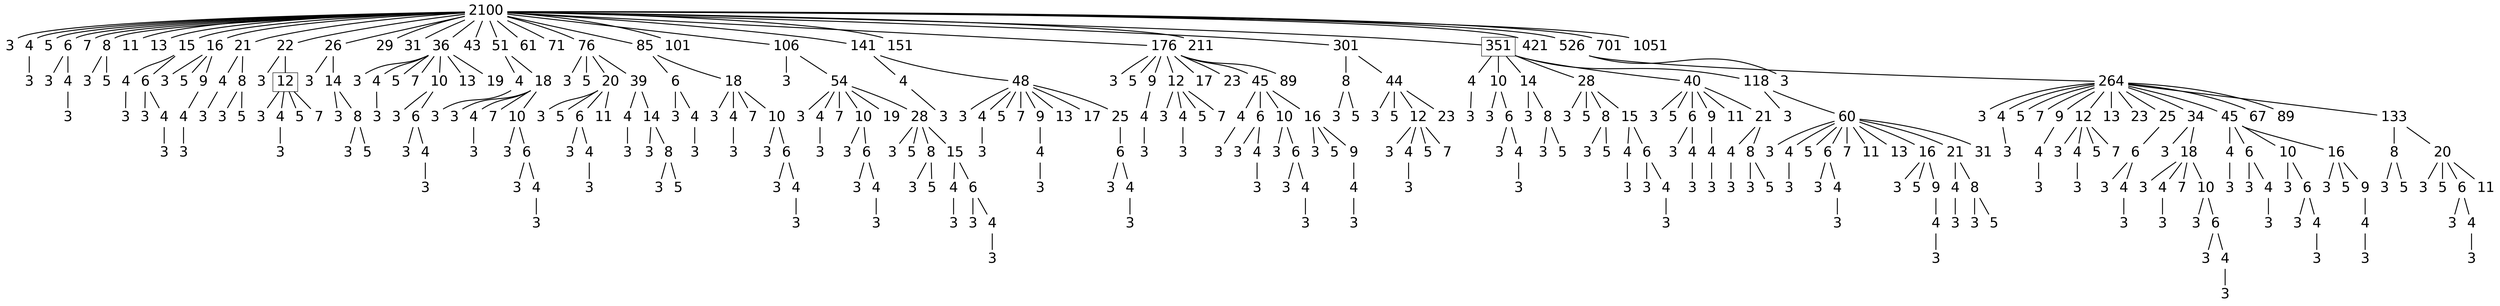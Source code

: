 digraph graph_name {
 graph[nodesep = 0.1];
 edge[dir=none, style=bold];
 node[ fontname = "Helvetica", shape = plaintext, width = 0.25, height = 0.25, fontsize=30];
s2100;
s2100_3;
s2100_4;
s2100_4_3;
s2100_5;
s2100_6;
s2100_6_3;
s2100_6_4;
s2100_6_4_3;
s2100_7;
s2100_8;
s2100_8_3;
s2100_8_5;
s2100_11;
s2100_13;
s2100_15;
s2100_15_4;
s2100_15_4_3;
s2100_15_6;
s2100_15_6_3;
s2100_15_6_4;
s2100_15_6_4_3;
s2100_16;
s2100_16_3;
s2100_16_5;
s2100_16_9;
s2100_16_9_4;
s2100_16_9_4_3;
s2100_21;
s2100_21_4;
s2100_21_4_3;
s2100_21_8;
s2100_21_8_3;
s2100_21_8_5;
s2100_22;
s2100_22_3;
s2100_22_12;
s2100_22_12_3;
s2100_22_12_4;
s2100_22_12_4_3;
s2100_22_12_5;
s2100_22_12_7;
s2100_26;
s2100_26_3;
s2100_26_14;
s2100_26_14_3;
s2100_26_14_8;
s2100_26_14_8_3;
s2100_26_14_8_5;
s2100_29;
s2100_31;
s2100_36;
s2100_36_3;
s2100_36_4;
s2100_36_4_3;
s2100_36_5;
s2100_36_7;
s2100_36_10;
s2100_36_10_3;
s2100_36_10_6;
s2100_36_10_6_3;
s2100_36_10_6_4;
s2100_36_10_6_4_3;
s2100_36_13;
s2100_36_19;
s2100_43;
s2100_51;
s2100_51_4;
s2100_51_4_3;
s2100_51_18;
s2100_51_18_3;
s2100_51_18_4;
s2100_51_18_4_3;
s2100_51_18_7;
s2100_51_18_10;
s2100_51_18_10_3;
s2100_51_18_10_6;
s2100_51_18_10_6_3;
s2100_51_18_10_6_4;
s2100_51_18_10_6_4_3;
s2100_61;
s2100_71;
s2100_76;
s2100_76_3;
s2100_76_5;
s2100_76_20;
s2100_76_20_3;
s2100_76_20_5;
s2100_76_20_6;
s2100_76_20_6_3;
s2100_76_20_6_4;
s2100_76_20_6_4_3;
s2100_76_20_11;
s2100_76_39;
s2100_76_39_4;
s2100_76_39_4_3;
s2100_76_39_14;
s2100_76_39_14_3;
s2100_76_39_14_8;
s2100_76_39_14_8_3;
s2100_76_39_14_8_5;
s2100_85;
s2100_85_6;
s2100_85_6_3;
s2100_85_6_4;
s2100_85_6_4_3;
s2100_85_18;
s2100_85_18_3;
s2100_85_18_4;
s2100_85_18_4_3;
s2100_85_18_7;
s2100_85_18_10;
s2100_85_18_10_3;
s2100_85_18_10_6;
s2100_85_18_10_6_3;
s2100_85_18_10_6_4;
s2100_85_18_10_6_4_3;
s2100_101;
s2100_106;
s2100_106_3;
s2100_106_54;
s2100_106_54_3;
s2100_106_54_4;
s2100_106_54_4_3;
s2100_106_54_7;
s2100_106_54_10;
s2100_106_54_10_3;
s2100_106_54_10_6;
s2100_106_54_10_6_3;
s2100_106_54_10_6_4;
s2100_106_54_10_6_4_3;
s2100_106_54_19;
s2100_106_54_28;
s2100_106_54_28_3;
s2100_106_54_28_5;
s2100_106_54_28_8;
s2100_106_54_28_8_3;
s2100_106_54_28_8_5;
s2100_106_54_28_15;
s2100_106_54_28_15_4;
s2100_106_54_28_15_4_3;
s2100_106_54_28_15_6;
s2100_106_54_28_15_6_3;
s2100_106_54_28_15_6_4;
s2100_106_54_28_15_6_4_3;
s2100_141;
s2100_141_4;
s2100_141_4_3;
s2100_141_48;
s2100_141_48_3;
s2100_141_48_4;
s2100_141_48_4_3;
s2100_141_48_5;
s2100_141_48_7;
s2100_141_48_9;
s2100_141_48_9_4;
s2100_141_48_9_4_3;
s2100_141_48_13;
s2100_141_48_17;
s2100_141_48_25;
s2100_141_48_25_6;
s2100_141_48_25_6_3;
s2100_141_48_25_6_4;
s2100_141_48_25_6_4_3;
s2100_151;
s2100_176;
s2100_176_3;
s2100_176_5;
s2100_176_9;
s2100_176_9_4;
s2100_176_9_4_3;
s2100_176_12;
s2100_176_12_3;
s2100_176_12_4;
s2100_176_12_4_3;
s2100_176_12_5;
s2100_176_12_7;
s2100_176_17;
s2100_176_23;
s2100_176_45;
s2100_176_45_4;
s2100_176_45_4_3;
s2100_176_45_6;
s2100_176_45_6_3;
s2100_176_45_6_4;
s2100_176_45_6_4_3;
s2100_176_45_10;
s2100_176_45_10_3;
s2100_176_45_10_6;
s2100_176_45_10_6_3;
s2100_176_45_10_6_4;
s2100_176_45_10_6_4_3;
s2100_176_45_16;
s2100_176_45_16_3;
s2100_176_45_16_5;
s2100_176_45_16_9;
s2100_176_45_16_9_4;
s2100_176_45_16_9_4_3;
s2100_176_89;
s2100_211;
s2100_301;
s2100_301_8;
s2100_301_8_3;
s2100_301_8_5;
s2100_301_44;
s2100_301_44_3;
s2100_301_44_5;
s2100_301_44_12;
s2100_301_44_12_3;
s2100_301_44_12_4;
s2100_301_44_12_4_3;
s2100_301_44_12_5;
s2100_301_44_12_7;
s2100_301_44_23;
s2100_351;
s2100_351_4;
s2100_351_4_3;
s2100_351_10;
s2100_351_10_3;
s2100_351_10_6;
s2100_351_10_6_3;
s2100_351_10_6_4;
s2100_351_10_6_4_3;
s2100_351_14;
s2100_351_14_3;
s2100_351_14_8;
s2100_351_14_8_3;
s2100_351_14_8_5;
s2100_351_28;
s2100_351_28_3;
s2100_351_28_5;
s2100_351_28_8;
s2100_351_28_8_3;
s2100_351_28_8_5;
s2100_351_28_15;
s2100_351_28_15_4;
s2100_351_28_15_4_3;
s2100_351_28_15_6;
s2100_351_28_15_6_3;
s2100_351_28_15_6_4;
s2100_351_28_15_6_4_3;
s2100_351_40;
s2100_351_40_3;
s2100_351_40_5;
s2100_351_40_6;
s2100_351_40_6_3;
s2100_351_40_6_4;
s2100_351_40_6_4_3;
s2100_351_40_9;
s2100_351_40_9_4;
s2100_351_40_9_4_3;
s2100_351_40_11;
s2100_351_40_21;
s2100_351_40_21_4;
s2100_351_40_21_4_3;
s2100_351_40_21_8;
s2100_351_40_21_8_3;
s2100_351_40_21_8_5;
s2100_351_118;
s2100_351_118_3;
s2100_351_118_60;
s2100_351_118_60_3;
s2100_351_118_60_4;
s2100_351_118_60_4_3;
s2100_351_118_60_5;
s2100_351_118_60_6;
s2100_351_118_60_6_3;
s2100_351_118_60_6_4;
s2100_351_118_60_6_4_3;
s2100_351_118_60_7;
s2100_351_118_60_11;
s2100_351_118_60_13;
s2100_351_118_60_16;
s2100_351_118_60_16_3;
s2100_351_118_60_16_5;
s2100_351_118_60_16_9;
s2100_351_118_60_16_9_4;
s2100_351_118_60_16_9_4_3;
s2100_351_118_60_21;
s2100_351_118_60_21_4;
s2100_351_118_60_21_4_3;
s2100_351_118_60_21_8;
s2100_351_118_60_21_8_3;
s2100_351_118_60_21_8_5;
s2100_351_118_60_31;
s2100_421;
s2100_526;
s2100_526_3;
s2100_526_264;
s2100_526_264_3;
s2100_526_264_4;
s2100_526_264_4_3;
s2100_526_264_5;
s2100_526_264_7;
s2100_526_264_9;
s2100_526_264_9_4;
s2100_526_264_9_4_3;
s2100_526_264_12;
s2100_526_264_12_3;
s2100_526_264_12_4;
s2100_526_264_12_4_3;
s2100_526_264_12_5;
s2100_526_264_12_7;
s2100_526_264_13;
s2100_526_264_23;
s2100_526_264_25;
s2100_526_264_25_6;
s2100_526_264_25_6_3;
s2100_526_264_25_6_4;
s2100_526_264_25_6_4_3;
s2100_526_264_34;
s2100_526_264_34_3;
s2100_526_264_34_18;
s2100_526_264_34_18_3;
s2100_526_264_34_18_4;
s2100_526_264_34_18_4_3;
s2100_526_264_34_18_7;
s2100_526_264_34_18_10;
s2100_526_264_34_18_10_3;
s2100_526_264_34_18_10_6;
s2100_526_264_34_18_10_6_3;
s2100_526_264_34_18_10_6_4;
s2100_526_264_34_18_10_6_4_3;
s2100_526_264_45;
s2100_526_264_45_4;
s2100_526_264_45_4_3;
s2100_526_264_45_6;
s2100_526_264_45_6_3;
s2100_526_264_45_6_4;
s2100_526_264_45_6_4_3;
s2100_526_264_45_10;
s2100_526_264_45_10_3;
s2100_526_264_45_10_6;
s2100_526_264_45_10_6_3;
s2100_526_264_45_10_6_4;
s2100_526_264_45_10_6_4_3;
s2100_526_264_45_16;
s2100_526_264_45_16_3;
s2100_526_264_45_16_5;
s2100_526_264_45_16_9;
s2100_526_264_45_16_9_4;
s2100_526_264_45_16_9_4_3;
s2100_526_264_67;
s2100_526_264_89;
s2100_526_264_133;
s2100_526_264_133_8;
s2100_526_264_133_8_3;
s2100_526_264_133_8_5;
s2100_526_264_133_20;
s2100_526_264_133_20_3;
s2100_526_264_133_20_5;
s2100_526_264_133_20_6;
s2100_526_264_133_20_6_3;
s2100_526_264_133_20_6_4;
s2100_526_264_133_20_6_4_3;
s2100_526_264_133_20_11;
s2100_701;
s2100_1051;
s2100[label="2100" ];
s2100->s2100_3;
s2100_3[label="3" ];
s2100->s2100_4;
s2100_4[label="4" ];
s2100_4->s2100_4_3;
s2100_4_3[label="3" ];
s2100->s2100_5;
s2100_5[label="5" ];
s2100->s2100_6;
s2100_6[label="6" ];
s2100_6->s2100_6_3;
s2100_6_3[label="3" ];
s2100_6->s2100_6_4;
s2100_6_4[label="4" ];
s2100_6_4->s2100_6_4_3;
s2100_6_4_3[label="3" ];
s2100->s2100_7;
s2100_7[label="7" ];
s2100->s2100_8;
s2100_8[label="8" ];
s2100_8->s2100_8_3;
s2100_8_3[label="3" ];
s2100_8->s2100_8_5;
s2100_8_5[label="5" ];
s2100->s2100_11;
s2100_11[label="11" ];
s2100->s2100_13;
s2100_13[label="13" ];
s2100->s2100_15;
s2100_15[label="15" ];
s2100_15->s2100_15_4;
s2100_15_4[label="4" ];
s2100_15_4->s2100_15_4_3;
s2100_15_4_3[label="3" ];
s2100_15->s2100_15_6;
s2100_15_6[label="6" ];
s2100_15_6->s2100_15_6_3;
s2100_15_6_3[label="3" ];
s2100_15_6->s2100_15_6_4;
s2100_15_6_4[label="4" ];
s2100_15_6_4->s2100_15_6_4_3;
s2100_15_6_4_3[label="3" ];
s2100->s2100_16;
s2100_16[label="16" ];
s2100_16->s2100_16_3;
s2100_16_3[label="3" ];
s2100_16->s2100_16_5;
s2100_16_5[label="5" ];
s2100_16->s2100_16_9;
s2100_16_9[label="9" ];
s2100_16_9->s2100_16_9_4;
s2100_16_9_4[label="4" ];
s2100_16_9_4->s2100_16_9_4_3;
s2100_16_9_4_3[label="3" ];
s2100->s2100_21;
s2100_21[label="21" ];
s2100_21->s2100_21_4;
s2100_21_4[label="4" ];
s2100_21_4->s2100_21_4_3;
s2100_21_4_3[label="3" ];
s2100_21->s2100_21_8;
s2100_21_8[label="8" ];
s2100_21_8->s2100_21_8_3;
s2100_21_8_3[label="3" ];
s2100_21_8->s2100_21_8_5;
s2100_21_8_5[label="5" ];
s2100->s2100_22;
s2100_22[label="22" ];
s2100_22->s2100_22_3;
s2100_22_3[label="3" ];
s2100_22->s2100_22_12;
s2100_22_12[label="12" ;shape=box];
s2100_22_12->s2100_22_12_3;
s2100_22_12_3[label="3" ];
s2100_22_12->s2100_22_12_4;
s2100_22_12_4[label="4" ];
s2100_22_12_4->s2100_22_12_4_3;
s2100_22_12_4_3[label="3" ];
s2100_22_12->s2100_22_12_5;
s2100_22_12_5[label="5" ];
s2100_22_12->s2100_22_12_7;
s2100_22_12_7[label="7" ];
s2100->s2100_26;
s2100_26[label="26" ];
s2100_26->s2100_26_3;
s2100_26_3[label="3" ];
s2100_26->s2100_26_14;
s2100_26_14[label="14" ];
s2100_26_14->s2100_26_14_3;
s2100_26_14_3[label="3" ];
s2100_26_14->s2100_26_14_8;
s2100_26_14_8[label="8" ];
s2100_26_14_8->s2100_26_14_8_3;
s2100_26_14_8_3[label="3" ];
s2100_26_14_8->s2100_26_14_8_5;
s2100_26_14_8_5[label="5" ];
s2100->s2100_29;
s2100_29[label="29" ];
s2100->s2100_31;
s2100_31[label="31" ];
s2100->s2100_36;
s2100_36[label="36" ];
s2100_36->s2100_36_3;
s2100_36_3[label="3" ];
s2100_36->s2100_36_4;
s2100_36_4[label="4" ];
s2100_36_4->s2100_36_4_3;
s2100_36_4_3[label="3" ];
s2100_36->s2100_36_5;
s2100_36_5[label="5" ];
s2100_36->s2100_36_7;
s2100_36_7[label="7" ];
s2100_36->s2100_36_10;
s2100_36_10[label="10" ];
s2100_36_10->s2100_36_10_3;
s2100_36_10_3[label="3" ];
s2100_36_10->s2100_36_10_6;
s2100_36_10_6[label="6" ];
s2100_36_10_6->s2100_36_10_6_3;
s2100_36_10_6_3[label="3" ];
s2100_36_10_6->s2100_36_10_6_4;
s2100_36_10_6_4[label="4" ];
s2100_36_10_6_4->s2100_36_10_6_4_3;
s2100_36_10_6_4_3[label="3" ];
s2100_36->s2100_36_13;
s2100_36_13[label="13" ];
s2100_36->s2100_36_19;
s2100_36_19[label="19" ];
s2100->s2100_43;
s2100_43[label="43" ];
s2100->s2100_51;
s2100_51[label="51" ];
s2100_51->s2100_51_4;
s2100_51_4[label="4" ];
s2100_51_4->s2100_51_4_3;
s2100_51_4_3[label="3" ];
s2100_51->s2100_51_18;
s2100_51_18[label="18" ];
s2100_51_18->s2100_51_18_3;
s2100_51_18_3[label="3" ];
s2100_51_18->s2100_51_18_4;
s2100_51_18_4[label="4" ];
s2100_51_18_4->s2100_51_18_4_3;
s2100_51_18_4_3[label="3" ];
s2100_51_18->s2100_51_18_7;
s2100_51_18_7[label="7" ];
s2100_51_18->s2100_51_18_10;
s2100_51_18_10[label="10" ];
s2100_51_18_10->s2100_51_18_10_3;
s2100_51_18_10_3[label="3" ];
s2100_51_18_10->s2100_51_18_10_6;
s2100_51_18_10_6[label="6" ];
s2100_51_18_10_6->s2100_51_18_10_6_3;
s2100_51_18_10_6_3[label="3" ];
s2100_51_18_10_6->s2100_51_18_10_6_4;
s2100_51_18_10_6_4[label="4" ];
s2100_51_18_10_6_4->s2100_51_18_10_6_4_3;
s2100_51_18_10_6_4_3[label="3" ];
s2100->s2100_61;
s2100_61[label="61" ];
s2100->s2100_71;
s2100_71[label="71" ];
s2100->s2100_76;
s2100_76[label="76" ];
s2100_76->s2100_76_3;
s2100_76_3[label="3" ];
s2100_76->s2100_76_5;
s2100_76_5[label="5" ];
s2100_76->s2100_76_20;
s2100_76_20[label="20" ];
s2100_76_20->s2100_76_20_3;
s2100_76_20_3[label="3" ];
s2100_76_20->s2100_76_20_5;
s2100_76_20_5[label="5" ];
s2100_76_20->s2100_76_20_6;
s2100_76_20_6[label="6" ];
s2100_76_20_6->s2100_76_20_6_3;
s2100_76_20_6_3[label="3" ];
s2100_76_20_6->s2100_76_20_6_4;
s2100_76_20_6_4[label="4" ];
s2100_76_20_6_4->s2100_76_20_6_4_3;
s2100_76_20_6_4_3[label="3" ];
s2100_76_20->s2100_76_20_11;
s2100_76_20_11[label="11" ];
s2100_76->s2100_76_39;
s2100_76_39[label="39" ];
s2100_76_39->s2100_76_39_4;
s2100_76_39_4[label="4" ];
s2100_76_39_4->s2100_76_39_4_3;
s2100_76_39_4_3[label="3" ];
s2100_76_39->s2100_76_39_14;
s2100_76_39_14[label="14" ];
s2100_76_39_14->s2100_76_39_14_3;
s2100_76_39_14_3[label="3" ];
s2100_76_39_14->s2100_76_39_14_8;
s2100_76_39_14_8[label="8" ];
s2100_76_39_14_8->s2100_76_39_14_8_3;
s2100_76_39_14_8_3[label="3" ];
s2100_76_39_14_8->s2100_76_39_14_8_5;
s2100_76_39_14_8_5[label="5" ];
s2100->s2100_85;
s2100_85[label="85" ];
s2100_85->s2100_85_6;
s2100_85_6[label="6" ];
s2100_85_6->s2100_85_6_3;
s2100_85_6_3[label="3" ];
s2100_85_6->s2100_85_6_4;
s2100_85_6_4[label="4" ];
s2100_85_6_4->s2100_85_6_4_3;
s2100_85_6_4_3[label="3" ];
s2100_85->s2100_85_18;
s2100_85_18[label="18" ];
s2100_85_18->s2100_85_18_3;
s2100_85_18_3[label="3" ];
s2100_85_18->s2100_85_18_4;
s2100_85_18_4[label="4" ];
s2100_85_18_4->s2100_85_18_4_3;
s2100_85_18_4_3[label="3" ];
s2100_85_18->s2100_85_18_7;
s2100_85_18_7[label="7" ];
s2100_85_18->s2100_85_18_10;
s2100_85_18_10[label="10" ];
s2100_85_18_10->s2100_85_18_10_3;
s2100_85_18_10_3[label="3" ];
s2100_85_18_10->s2100_85_18_10_6;
s2100_85_18_10_6[label="6" ];
s2100_85_18_10_6->s2100_85_18_10_6_3;
s2100_85_18_10_6_3[label="3" ];
s2100_85_18_10_6->s2100_85_18_10_6_4;
s2100_85_18_10_6_4[label="4" ];
s2100_85_18_10_6_4->s2100_85_18_10_6_4_3;
s2100_85_18_10_6_4_3[label="3" ];
s2100->s2100_101;
s2100_101[label="101" ];
s2100->s2100_106;
s2100_106[label="106" ];
s2100_106->s2100_106_3;
s2100_106_3[label="3" ];
s2100_106->s2100_106_54;
s2100_106_54[label="54" ];
s2100_106_54->s2100_106_54_3;
s2100_106_54_3[label="3" ];
s2100_106_54->s2100_106_54_4;
s2100_106_54_4[label="4" ];
s2100_106_54_4->s2100_106_54_4_3;
s2100_106_54_4_3[label="3" ];
s2100_106_54->s2100_106_54_7;
s2100_106_54_7[label="7" ];
s2100_106_54->s2100_106_54_10;
s2100_106_54_10[label="10" ];
s2100_106_54_10->s2100_106_54_10_3;
s2100_106_54_10_3[label="3" ];
s2100_106_54_10->s2100_106_54_10_6;
s2100_106_54_10_6[label="6" ];
s2100_106_54_10_6->s2100_106_54_10_6_3;
s2100_106_54_10_6_3[label="3" ];
s2100_106_54_10_6->s2100_106_54_10_6_4;
s2100_106_54_10_6_4[label="4" ];
s2100_106_54_10_6_4->s2100_106_54_10_6_4_3;
s2100_106_54_10_6_4_3[label="3" ];
s2100_106_54->s2100_106_54_19;
s2100_106_54_19[label="19" ];
s2100_106_54->s2100_106_54_28;
s2100_106_54_28[label="28" ];
s2100_106_54_28->s2100_106_54_28_3;
s2100_106_54_28_3[label="3" ];
s2100_106_54_28->s2100_106_54_28_5;
s2100_106_54_28_5[label="5" ];
s2100_106_54_28->s2100_106_54_28_8;
s2100_106_54_28_8[label="8" ];
s2100_106_54_28_8->s2100_106_54_28_8_3;
s2100_106_54_28_8_3[label="3" ];
s2100_106_54_28_8->s2100_106_54_28_8_5;
s2100_106_54_28_8_5[label="5" ];
s2100_106_54_28->s2100_106_54_28_15;
s2100_106_54_28_15[label="15" ];
s2100_106_54_28_15->s2100_106_54_28_15_4;
s2100_106_54_28_15_4[label="4" ];
s2100_106_54_28_15_4->s2100_106_54_28_15_4_3;
s2100_106_54_28_15_4_3[label="3" ];
s2100_106_54_28_15->s2100_106_54_28_15_6;
s2100_106_54_28_15_6[label="6" ];
s2100_106_54_28_15_6->s2100_106_54_28_15_6_3;
s2100_106_54_28_15_6_3[label="3" ];
s2100_106_54_28_15_6->s2100_106_54_28_15_6_4;
s2100_106_54_28_15_6_4[label="4" ];
s2100_106_54_28_15_6_4->s2100_106_54_28_15_6_4_3;
s2100_106_54_28_15_6_4_3[label="3" ];
s2100->s2100_141;
s2100_141[label="141" ];
s2100_141->s2100_141_4;
s2100_141_4[label="4" ];
s2100_141_4->s2100_141_4_3;
s2100_141_4_3[label="3" ];
s2100_141->s2100_141_48;
s2100_141_48[label="48" ];
s2100_141_48->s2100_141_48_3;
s2100_141_48_3[label="3" ];
s2100_141_48->s2100_141_48_4;
s2100_141_48_4[label="4" ];
s2100_141_48_4->s2100_141_48_4_3;
s2100_141_48_4_3[label="3" ];
s2100_141_48->s2100_141_48_5;
s2100_141_48_5[label="5" ];
s2100_141_48->s2100_141_48_7;
s2100_141_48_7[label="7" ];
s2100_141_48->s2100_141_48_9;
s2100_141_48_9[label="9" ];
s2100_141_48_9->s2100_141_48_9_4;
s2100_141_48_9_4[label="4" ];
s2100_141_48_9_4->s2100_141_48_9_4_3;
s2100_141_48_9_4_3[label="3" ];
s2100_141_48->s2100_141_48_13;
s2100_141_48_13[label="13" ];
s2100_141_48->s2100_141_48_17;
s2100_141_48_17[label="17" ];
s2100_141_48->s2100_141_48_25;
s2100_141_48_25[label="25" ];
s2100_141_48_25->s2100_141_48_25_6;
s2100_141_48_25_6[label="6" ];
s2100_141_48_25_6->s2100_141_48_25_6_3;
s2100_141_48_25_6_3[label="3" ];
s2100_141_48_25_6->s2100_141_48_25_6_4;
s2100_141_48_25_6_4[label="4" ];
s2100_141_48_25_6_4->s2100_141_48_25_6_4_3;
s2100_141_48_25_6_4_3[label="3" ];
s2100->s2100_151;
s2100_151[label="151" ];
s2100->s2100_176;
s2100_176[label="176" ];
s2100_176->s2100_176_3;
s2100_176_3[label="3" ];
s2100_176->s2100_176_5;
s2100_176_5[label="5" ];
s2100_176->s2100_176_9;
s2100_176_9[label="9" ];
s2100_176_9->s2100_176_9_4;
s2100_176_9_4[label="4" ];
s2100_176_9_4->s2100_176_9_4_3;
s2100_176_9_4_3[label="3" ];
s2100_176->s2100_176_12;
s2100_176_12[label="12" ];
s2100_176_12->s2100_176_12_3;
s2100_176_12_3[label="3" ];
s2100_176_12->s2100_176_12_4;
s2100_176_12_4[label="4" ];
s2100_176_12_4->s2100_176_12_4_3;
s2100_176_12_4_3[label="3" ];
s2100_176_12->s2100_176_12_5;
s2100_176_12_5[label="5" ];
s2100_176_12->s2100_176_12_7;
s2100_176_12_7[label="7" ];
s2100_176->s2100_176_17;
s2100_176_17[label="17" ];
s2100_176->s2100_176_23;
s2100_176_23[label="23" ];
s2100_176->s2100_176_45;
s2100_176_45[label="45" ];
s2100_176_45->s2100_176_45_4;
s2100_176_45_4[label="4" ];
s2100_176_45_4->s2100_176_45_4_3;
s2100_176_45_4_3[label="3" ];
s2100_176_45->s2100_176_45_6;
s2100_176_45_6[label="6" ];
s2100_176_45_6->s2100_176_45_6_3;
s2100_176_45_6_3[label="3" ];
s2100_176_45_6->s2100_176_45_6_4;
s2100_176_45_6_4[label="4" ];
s2100_176_45_6_4->s2100_176_45_6_4_3;
s2100_176_45_6_4_3[label="3" ];
s2100_176_45->s2100_176_45_10;
s2100_176_45_10[label="10" ];
s2100_176_45_10->s2100_176_45_10_3;
s2100_176_45_10_3[label="3" ];
s2100_176_45_10->s2100_176_45_10_6;
s2100_176_45_10_6[label="6" ];
s2100_176_45_10_6->s2100_176_45_10_6_3;
s2100_176_45_10_6_3[label="3" ];
s2100_176_45_10_6->s2100_176_45_10_6_4;
s2100_176_45_10_6_4[label="4" ];
s2100_176_45_10_6_4->s2100_176_45_10_6_4_3;
s2100_176_45_10_6_4_3[label="3" ];
s2100_176_45->s2100_176_45_16;
s2100_176_45_16[label="16" ];
s2100_176_45_16->s2100_176_45_16_3;
s2100_176_45_16_3[label="3" ];
s2100_176_45_16->s2100_176_45_16_5;
s2100_176_45_16_5[label="5" ];
s2100_176_45_16->s2100_176_45_16_9;
s2100_176_45_16_9[label="9" ];
s2100_176_45_16_9->s2100_176_45_16_9_4;
s2100_176_45_16_9_4[label="4" ];
s2100_176_45_16_9_4->s2100_176_45_16_9_4_3;
s2100_176_45_16_9_4_3[label="3" ];
s2100_176->s2100_176_89;
s2100_176_89[label="89" ];
s2100->s2100_211;
s2100_211[label="211" ];
s2100->s2100_301;
s2100_301[label="301" ];
s2100_301->s2100_301_8;
s2100_301_8[label="8" ];
s2100_301_8->s2100_301_8_3;
s2100_301_8_3[label="3" ];
s2100_301_8->s2100_301_8_5;
s2100_301_8_5[label="5" ];
s2100_301->s2100_301_44;
s2100_301_44[label="44" ];
s2100_301_44->s2100_301_44_3;
s2100_301_44_3[label="3" ];
s2100_301_44->s2100_301_44_5;
s2100_301_44_5[label="5" ];
s2100_301_44->s2100_301_44_12;
s2100_301_44_12[label="12" ];
s2100_301_44_12->s2100_301_44_12_3;
s2100_301_44_12_3[label="3" ];
s2100_301_44_12->s2100_301_44_12_4;
s2100_301_44_12_4[label="4" ];
s2100_301_44_12_4->s2100_301_44_12_4_3;
s2100_301_44_12_4_3[label="3" ];
s2100_301_44_12->s2100_301_44_12_5;
s2100_301_44_12_5[label="5" ];
s2100_301_44_12->s2100_301_44_12_7;
s2100_301_44_12_7[label="7" ];
s2100_301_44->s2100_301_44_23;
s2100_301_44_23[label="23" ];
s2100->s2100_351;
s2100_351[label="351" ;shape=box];
s2100_351->s2100_351_4;
s2100_351_4[label="4" ];
s2100_351_4->s2100_351_4_3;
s2100_351_4_3[label="3" ];
s2100_351->s2100_351_10;
s2100_351_10[label="10" ];
s2100_351_10->s2100_351_10_3;
s2100_351_10_3[label="3" ];
s2100_351_10->s2100_351_10_6;
s2100_351_10_6[label="6" ];
s2100_351_10_6->s2100_351_10_6_3;
s2100_351_10_6_3[label="3" ];
s2100_351_10_6->s2100_351_10_6_4;
s2100_351_10_6_4[label="4" ];
s2100_351_10_6_4->s2100_351_10_6_4_3;
s2100_351_10_6_4_3[label="3" ];
s2100_351->s2100_351_14;
s2100_351_14[label="14" ];
s2100_351_14->s2100_351_14_3;
s2100_351_14_3[label="3" ];
s2100_351_14->s2100_351_14_8;
s2100_351_14_8[label="8" ];
s2100_351_14_8->s2100_351_14_8_3;
s2100_351_14_8_3[label="3" ];
s2100_351_14_8->s2100_351_14_8_5;
s2100_351_14_8_5[label="5" ];
s2100_351->s2100_351_28;
s2100_351_28[label="28" ];
s2100_351_28->s2100_351_28_3;
s2100_351_28_3[label="3" ];
s2100_351_28->s2100_351_28_5;
s2100_351_28_5[label="5" ];
s2100_351_28->s2100_351_28_8;
s2100_351_28_8[label="8" ];
s2100_351_28_8->s2100_351_28_8_3;
s2100_351_28_8_3[label="3" ];
s2100_351_28_8->s2100_351_28_8_5;
s2100_351_28_8_5[label="5" ];
s2100_351_28->s2100_351_28_15;
s2100_351_28_15[label="15" ];
s2100_351_28_15->s2100_351_28_15_4;
s2100_351_28_15_4[label="4" ];
s2100_351_28_15_4->s2100_351_28_15_4_3;
s2100_351_28_15_4_3[label="3" ];
s2100_351_28_15->s2100_351_28_15_6;
s2100_351_28_15_6[label="6" ];
s2100_351_28_15_6->s2100_351_28_15_6_3;
s2100_351_28_15_6_3[label="3" ];
s2100_351_28_15_6->s2100_351_28_15_6_4;
s2100_351_28_15_6_4[label="4" ];
s2100_351_28_15_6_4->s2100_351_28_15_6_4_3;
s2100_351_28_15_6_4_3[label="3" ];
s2100_351->s2100_351_40;
s2100_351_40[label="40" ];
s2100_351_40->s2100_351_40_3;
s2100_351_40_3[label="3" ];
s2100_351_40->s2100_351_40_5;
s2100_351_40_5[label="5" ];
s2100_351_40->s2100_351_40_6;
s2100_351_40_6[label="6" ];
s2100_351_40_6->s2100_351_40_6_3;
s2100_351_40_6_3[label="3" ];
s2100_351_40_6->s2100_351_40_6_4;
s2100_351_40_6_4[label="4" ];
s2100_351_40_6_4->s2100_351_40_6_4_3;
s2100_351_40_6_4_3[label="3" ];
s2100_351_40->s2100_351_40_9;
s2100_351_40_9[label="9" ];
s2100_351_40_9->s2100_351_40_9_4;
s2100_351_40_9_4[label="4" ];
s2100_351_40_9_4->s2100_351_40_9_4_3;
s2100_351_40_9_4_3[label="3" ];
s2100_351_40->s2100_351_40_11;
s2100_351_40_11[label="11" ];
s2100_351_40->s2100_351_40_21;
s2100_351_40_21[label="21" ];
s2100_351_40_21->s2100_351_40_21_4;
s2100_351_40_21_4[label="4" ];
s2100_351_40_21_4->s2100_351_40_21_4_3;
s2100_351_40_21_4_3[label="3" ];
s2100_351_40_21->s2100_351_40_21_8;
s2100_351_40_21_8[label="8" ];
s2100_351_40_21_8->s2100_351_40_21_8_3;
s2100_351_40_21_8_3[label="3" ];
s2100_351_40_21_8->s2100_351_40_21_8_5;
s2100_351_40_21_8_5[label="5" ];
s2100_351->s2100_351_118;
s2100_351_118[label="118" ];
s2100_351_118->s2100_351_118_3;
s2100_351_118_3[label="3" ];
s2100_351_118->s2100_351_118_60;
s2100_351_118_60[label="60" ];
s2100_351_118_60->s2100_351_118_60_3;
s2100_351_118_60_3[label="3" ];
s2100_351_118_60->s2100_351_118_60_4;
s2100_351_118_60_4[label="4" ];
s2100_351_118_60_4->s2100_351_118_60_4_3;
s2100_351_118_60_4_3[label="3" ];
s2100_351_118_60->s2100_351_118_60_5;
s2100_351_118_60_5[label="5" ];
s2100_351_118_60->s2100_351_118_60_6;
s2100_351_118_60_6[label="6" ];
s2100_351_118_60_6->s2100_351_118_60_6_3;
s2100_351_118_60_6_3[label="3" ];
s2100_351_118_60_6->s2100_351_118_60_6_4;
s2100_351_118_60_6_4[label="4" ];
s2100_351_118_60_6_4->s2100_351_118_60_6_4_3;
s2100_351_118_60_6_4_3[label="3" ];
s2100_351_118_60->s2100_351_118_60_7;
s2100_351_118_60_7[label="7" ];
s2100_351_118_60->s2100_351_118_60_11;
s2100_351_118_60_11[label="11" ];
s2100_351_118_60->s2100_351_118_60_13;
s2100_351_118_60_13[label="13" ];
s2100_351_118_60->s2100_351_118_60_16;
s2100_351_118_60_16[label="16" ];
s2100_351_118_60_16->s2100_351_118_60_16_3;
s2100_351_118_60_16_3[label="3" ];
s2100_351_118_60_16->s2100_351_118_60_16_5;
s2100_351_118_60_16_5[label="5" ];
s2100_351_118_60_16->s2100_351_118_60_16_9;
s2100_351_118_60_16_9[label="9" ];
s2100_351_118_60_16_9->s2100_351_118_60_16_9_4;
s2100_351_118_60_16_9_4[label="4" ];
s2100_351_118_60_16_9_4->s2100_351_118_60_16_9_4_3;
s2100_351_118_60_16_9_4_3[label="3" ];
s2100_351_118_60->s2100_351_118_60_21;
s2100_351_118_60_21[label="21" ];
s2100_351_118_60_21->s2100_351_118_60_21_4;
s2100_351_118_60_21_4[label="4" ];
s2100_351_118_60_21_4->s2100_351_118_60_21_4_3;
s2100_351_118_60_21_4_3[label="3" ];
s2100_351_118_60_21->s2100_351_118_60_21_8;
s2100_351_118_60_21_8[label="8" ];
s2100_351_118_60_21_8->s2100_351_118_60_21_8_3;
s2100_351_118_60_21_8_3[label="3" ];
s2100_351_118_60_21_8->s2100_351_118_60_21_8_5;
s2100_351_118_60_21_8_5[label="5" ];
s2100_351_118_60->s2100_351_118_60_31;
s2100_351_118_60_31[label="31" ];
s2100->s2100_421;
s2100_421[label="421" ];
s2100->s2100_526;
s2100_526[label="526" ];
s2100_526->s2100_526_3;
s2100_526_3[label="3" ];
s2100_526->s2100_526_264;
s2100_526_264[label="264" ];
s2100_526_264->s2100_526_264_3;
s2100_526_264_3[label="3" ];
s2100_526_264->s2100_526_264_4;
s2100_526_264_4[label="4" ];
s2100_526_264_4->s2100_526_264_4_3;
s2100_526_264_4_3[label="3" ];
s2100_526_264->s2100_526_264_5;
s2100_526_264_5[label="5" ];
s2100_526_264->s2100_526_264_7;
s2100_526_264_7[label="7" ];
s2100_526_264->s2100_526_264_9;
s2100_526_264_9[label="9" ];
s2100_526_264_9->s2100_526_264_9_4;
s2100_526_264_9_4[label="4" ];
s2100_526_264_9_4->s2100_526_264_9_4_3;
s2100_526_264_9_4_3[label="3" ];
s2100_526_264->s2100_526_264_12;
s2100_526_264_12[label="12" ];
s2100_526_264_12->s2100_526_264_12_3;
s2100_526_264_12_3[label="3" ];
s2100_526_264_12->s2100_526_264_12_4;
s2100_526_264_12_4[label="4" ];
s2100_526_264_12_4->s2100_526_264_12_4_3;
s2100_526_264_12_4_3[label="3" ];
s2100_526_264_12->s2100_526_264_12_5;
s2100_526_264_12_5[label="5" ];
s2100_526_264_12->s2100_526_264_12_7;
s2100_526_264_12_7[label="7" ];
s2100_526_264->s2100_526_264_13;
s2100_526_264_13[label="13" ];
s2100_526_264->s2100_526_264_23;
s2100_526_264_23[label="23" ];
s2100_526_264->s2100_526_264_25;
s2100_526_264_25[label="25" ];
s2100_526_264_25->s2100_526_264_25_6;
s2100_526_264_25_6[label="6" ];
s2100_526_264_25_6->s2100_526_264_25_6_3;
s2100_526_264_25_6_3[label="3" ];
s2100_526_264_25_6->s2100_526_264_25_6_4;
s2100_526_264_25_6_4[label="4" ];
s2100_526_264_25_6_4->s2100_526_264_25_6_4_3;
s2100_526_264_25_6_4_3[label="3" ];
s2100_526_264->s2100_526_264_34;
s2100_526_264_34[label="34" ];
s2100_526_264_34->s2100_526_264_34_3;
s2100_526_264_34_3[label="3" ];
s2100_526_264_34->s2100_526_264_34_18;
s2100_526_264_34_18[label="18" ];
s2100_526_264_34_18->s2100_526_264_34_18_3;
s2100_526_264_34_18_3[label="3" ];
s2100_526_264_34_18->s2100_526_264_34_18_4;
s2100_526_264_34_18_4[label="4" ];
s2100_526_264_34_18_4->s2100_526_264_34_18_4_3;
s2100_526_264_34_18_4_3[label="3" ];
s2100_526_264_34_18->s2100_526_264_34_18_7;
s2100_526_264_34_18_7[label="7" ];
s2100_526_264_34_18->s2100_526_264_34_18_10;
s2100_526_264_34_18_10[label="10" ];
s2100_526_264_34_18_10->s2100_526_264_34_18_10_3;
s2100_526_264_34_18_10_3[label="3" ];
s2100_526_264_34_18_10->s2100_526_264_34_18_10_6;
s2100_526_264_34_18_10_6[label="6" ];
s2100_526_264_34_18_10_6->s2100_526_264_34_18_10_6_3;
s2100_526_264_34_18_10_6_3[label="3" ];
s2100_526_264_34_18_10_6->s2100_526_264_34_18_10_6_4;
s2100_526_264_34_18_10_6_4[label="4" ];
s2100_526_264_34_18_10_6_4->s2100_526_264_34_18_10_6_4_3;
s2100_526_264_34_18_10_6_4_3[label="3" ];
s2100_526_264->s2100_526_264_45;
s2100_526_264_45[label="45" ];
s2100_526_264_45->s2100_526_264_45_4;
s2100_526_264_45_4[label="4" ];
s2100_526_264_45_4->s2100_526_264_45_4_3;
s2100_526_264_45_4_3[label="3" ];
s2100_526_264_45->s2100_526_264_45_6;
s2100_526_264_45_6[label="6" ];
s2100_526_264_45_6->s2100_526_264_45_6_3;
s2100_526_264_45_6_3[label="3" ];
s2100_526_264_45_6->s2100_526_264_45_6_4;
s2100_526_264_45_6_4[label="4" ];
s2100_526_264_45_6_4->s2100_526_264_45_6_4_3;
s2100_526_264_45_6_4_3[label="3" ];
s2100_526_264_45->s2100_526_264_45_10;
s2100_526_264_45_10[label="10" ];
s2100_526_264_45_10->s2100_526_264_45_10_3;
s2100_526_264_45_10_3[label="3" ];
s2100_526_264_45_10->s2100_526_264_45_10_6;
s2100_526_264_45_10_6[label="6" ];
s2100_526_264_45_10_6->s2100_526_264_45_10_6_3;
s2100_526_264_45_10_6_3[label="3" ];
s2100_526_264_45_10_6->s2100_526_264_45_10_6_4;
s2100_526_264_45_10_6_4[label="4" ];
s2100_526_264_45_10_6_4->s2100_526_264_45_10_6_4_3;
s2100_526_264_45_10_6_4_3[label="3" ];
s2100_526_264_45->s2100_526_264_45_16;
s2100_526_264_45_16[label="16" ];
s2100_526_264_45_16->s2100_526_264_45_16_3;
s2100_526_264_45_16_3[label="3" ];
s2100_526_264_45_16->s2100_526_264_45_16_5;
s2100_526_264_45_16_5[label="5" ];
s2100_526_264_45_16->s2100_526_264_45_16_9;
s2100_526_264_45_16_9[label="9" ];
s2100_526_264_45_16_9->s2100_526_264_45_16_9_4;
s2100_526_264_45_16_9_4[label="4" ];
s2100_526_264_45_16_9_4->s2100_526_264_45_16_9_4_3;
s2100_526_264_45_16_9_4_3[label="3" ];
s2100_526_264->s2100_526_264_67;
s2100_526_264_67[label="67" ];
s2100_526_264->s2100_526_264_89;
s2100_526_264_89[label="89" ];
s2100_526_264->s2100_526_264_133;
s2100_526_264_133[label="133" ];
s2100_526_264_133->s2100_526_264_133_8;
s2100_526_264_133_8[label="8" ];
s2100_526_264_133_8->s2100_526_264_133_8_3;
s2100_526_264_133_8_3[label="3" ];
s2100_526_264_133_8->s2100_526_264_133_8_5;
s2100_526_264_133_8_5[label="5" ];
s2100_526_264_133->s2100_526_264_133_20;
s2100_526_264_133_20[label="20" ];
s2100_526_264_133_20->s2100_526_264_133_20_3;
s2100_526_264_133_20_3[label="3" ];
s2100_526_264_133_20->s2100_526_264_133_20_5;
s2100_526_264_133_20_5[label="5" ];
s2100_526_264_133_20->s2100_526_264_133_20_6;
s2100_526_264_133_20_6[label="6" ];
s2100_526_264_133_20_6->s2100_526_264_133_20_6_3;
s2100_526_264_133_20_6_3[label="3" ];
s2100_526_264_133_20_6->s2100_526_264_133_20_6_4;
s2100_526_264_133_20_6_4[label="4" ];
s2100_526_264_133_20_6_4->s2100_526_264_133_20_6_4_3;
s2100_526_264_133_20_6_4_3[label="3" ];
s2100_526_264_133_20->s2100_526_264_133_20_11;
s2100_526_264_133_20_11[label="11" ];
s2100->s2100_701;
s2100_701[label="701" ];
s2100->s2100_1051;
s2100_1051[label="1051" ];
}

